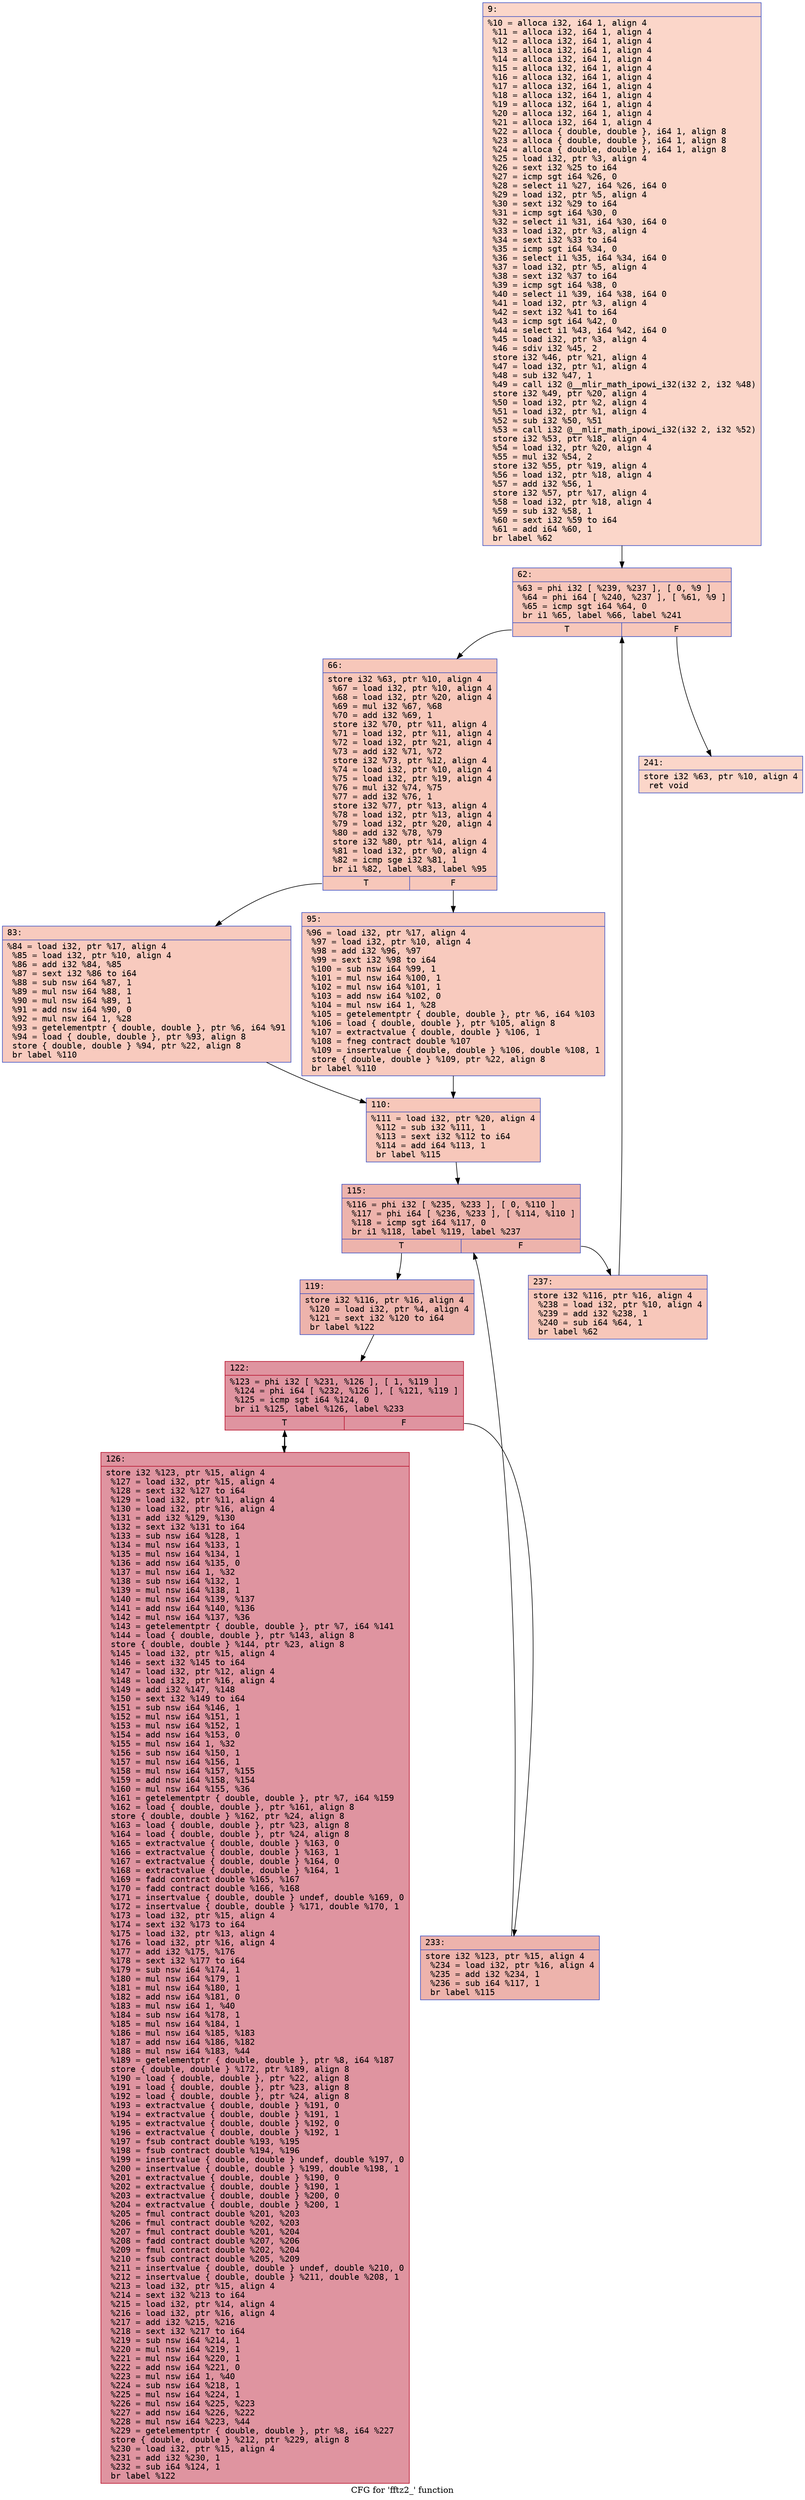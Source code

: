 digraph "CFG for 'fftz2_' function" {
	label="CFG for 'fftz2_' function";

	Node0x55cdf5d7dfa0 [shape=record,color="#3d50c3ff", style=filled, fillcolor="#f6a38570" fontname="Courier",label="{9:\l|  %10 = alloca i32, i64 1, align 4\l  %11 = alloca i32, i64 1, align 4\l  %12 = alloca i32, i64 1, align 4\l  %13 = alloca i32, i64 1, align 4\l  %14 = alloca i32, i64 1, align 4\l  %15 = alloca i32, i64 1, align 4\l  %16 = alloca i32, i64 1, align 4\l  %17 = alloca i32, i64 1, align 4\l  %18 = alloca i32, i64 1, align 4\l  %19 = alloca i32, i64 1, align 4\l  %20 = alloca i32, i64 1, align 4\l  %21 = alloca i32, i64 1, align 4\l  %22 = alloca \{ double, double \}, i64 1, align 8\l  %23 = alloca \{ double, double \}, i64 1, align 8\l  %24 = alloca \{ double, double \}, i64 1, align 8\l  %25 = load i32, ptr %3, align 4\l  %26 = sext i32 %25 to i64\l  %27 = icmp sgt i64 %26, 0\l  %28 = select i1 %27, i64 %26, i64 0\l  %29 = load i32, ptr %5, align 4\l  %30 = sext i32 %29 to i64\l  %31 = icmp sgt i64 %30, 0\l  %32 = select i1 %31, i64 %30, i64 0\l  %33 = load i32, ptr %3, align 4\l  %34 = sext i32 %33 to i64\l  %35 = icmp sgt i64 %34, 0\l  %36 = select i1 %35, i64 %34, i64 0\l  %37 = load i32, ptr %5, align 4\l  %38 = sext i32 %37 to i64\l  %39 = icmp sgt i64 %38, 0\l  %40 = select i1 %39, i64 %38, i64 0\l  %41 = load i32, ptr %3, align 4\l  %42 = sext i32 %41 to i64\l  %43 = icmp sgt i64 %42, 0\l  %44 = select i1 %43, i64 %42, i64 0\l  %45 = load i32, ptr %3, align 4\l  %46 = sdiv i32 %45, 2\l  store i32 %46, ptr %21, align 4\l  %47 = load i32, ptr %1, align 4\l  %48 = sub i32 %47, 1\l  %49 = call i32 @__mlir_math_ipowi_i32(i32 2, i32 %48)\l  store i32 %49, ptr %20, align 4\l  %50 = load i32, ptr %2, align 4\l  %51 = load i32, ptr %1, align 4\l  %52 = sub i32 %50, %51\l  %53 = call i32 @__mlir_math_ipowi_i32(i32 2, i32 %52)\l  store i32 %53, ptr %18, align 4\l  %54 = load i32, ptr %20, align 4\l  %55 = mul i32 %54, 2\l  store i32 %55, ptr %19, align 4\l  %56 = load i32, ptr %18, align 4\l  %57 = add i32 %56, 1\l  store i32 %57, ptr %17, align 4\l  %58 = load i32, ptr %18, align 4\l  %59 = sub i32 %58, 1\l  %60 = sext i32 %59 to i64\l  %61 = add i64 %60, 1\l  br label %62\l}"];
	Node0x55cdf5d7dfa0 -> Node0x55cdf5d80fc0[tooltip="9 -> 62\nProbability 100.00%" ];
	Node0x55cdf5d80fc0 [shape=record,color="#3d50c3ff", style=filled, fillcolor="#ec7f6370" fontname="Courier",label="{62:\l|  %63 = phi i32 [ %239, %237 ], [ 0, %9 ]\l  %64 = phi i64 [ %240, %237 ], [ %61, %9 ]\l  %65 = icmp sgt i64 %64, 0\l  br i1 %65, label %66, label %241\l|{<s0>T|<s1>F}}"];
	Node0x55cdf5d80fc0:s0 -> Node0x55cdf5d812e0[tooltip="62 -> 66\nProbability 96.88%" ];
	Node0x55cdf5d80fc0:s1 -> Node0x55cdf5d81330[tooltip="62 -> 241\nProbability 3.12%" ];
	Node0x55cdf5d812e0 [shape=record,color="#3d50c3ff", style=filled, fillcolor="#ec7f6370" fontname="Courier",label="{66:\l|  store i32 %63, ptr %10, align 4\l  %67 = load i32, ptr %10, align 4\l  %68 = load i32, ptr %20, align 4\l  %69 = mul i32 %67, %68\l  %70 = add i32 %69, 1\l  store i32 %70, ptr %11, align 4\l  %71 = load i32, ptr %11, align 4\l  %72 = load i32, ptr %21, align 4\l  %73 = add i32 %71, %72\l  store i32 %73, ptr %12, align 4\l  %74 = load i32, ptr %10, align 4\l  %75 = load i32, ptr %19, align 4\l  %76 = mul i32 %74, %75\l  %77 = add i32 %76, 1\l  store i32 %77, ptr %13, align 4\l  %78 = load i32, ptr %13, align 4\l  %79 = load i32, ptr %20, align 4\l  %80 = add i32 %78, %79\l  store i32 %80, ptr %14, align 4\l  %81 = load i32, ptr %0, align 4\l  %82 = icmp sge i32 %81, 1\l  br i1 %82, label %83, label %95\l|{<s0>T|<s1>F}}"];
	Node0x55cdf5d812e0:s0 -> Node0x55cdf5d81fc0[tooltip="66 -> 83\nProbability 50.00%" ];
	Node0x55cdf5d812e0:s1 -> Node0x55cdf5d82010[tooltip="66 -> 95\nProbability 50.00%" ];
	Node0x55cdf5d81fc0 [shape=record,color="#3d50c3ff", style=filled, fillcolor="#ef886b70" fontname="Courier",label="{83:\l|  %84 = load i32, ptr %17, align 4\l  %85 = load i32, ptr %10, align 4\l  %86 = add i32 %84, %85\l  %87 = sext i32 %86 to i64\l  %88 = sub nsw i64 %87, 1\l  %89 = mul nsw i64 %88, 1\l  %90 = mul nsw i64 %89, 1\l  %91 = add nsw i64 %90, 0\l  %92 = mul nsw i64 1, %28\l  %93 = getelementptr \{ double, double \}, ptr %6, i64 %91\l  %94 = load \{ double, double \}, ptr %93, align 8\l  store \{ double, double \} %94, ptr %22, align 8\l  br label %110\l}"];
	Node0x55cdf5d81fc0 -> Node0x55cdf5d827a0[tooltip="83 -> 110\nProbability 100.00%" ];
	Node0x55cdf5d82010 [shape=record,color="#3d50c3ff", style=filled, fillcolor="#ef886b70" fontname="Courier",label="{95:\l|  %96 = load i32, ptr %17, align 4\l  %97 = load i32, ptr %10, align 4\l  %98 = add i32 %96, %97\l  %99 = sext i32 %98 to i64\l  %100 = sub nsw i64 %99, 1\l  %101 = mul nsw i64 %100, 1\l  %102 = mul nsw i64 %101, 1\l  %103 = add nsw i64 %102, 0\l  %104 = mul nsw i64 1, %28\l  %105 = getelementptr \{ double, double \}, ptr %6, i64 %103\l  %106 = load \{ double, double \}, ptr %105, align 8\l  %107 = extractvalue \{ double, double \} %106, 1\l  %108 = fneg contract double %107\l  %109 = insertvalue \{ double, double \} %106, double %108, 1\l  store \{ double, double \} %109, ptr %22, align 8\l  br label %110\l}"];
	Node0x55cdf5d82010 -> Node0x55cdf5d827a0[tooltip="95 -> 110\nProbability 100.00%" ];
	Node0x55cdf5d827a0 [shape=record,color="#3d50c3ff", style=filled, fillcolor="#ec7f6370" fontname="Courier",label="{110:\l|  %111 = load i32, ptr %20, align 4\l  %112 = sub i32 %111, 1\l  %113 = sext i32 %112 to i64\l  %114 = add i64 %113, 1\l  br label %115\l}"];
	Node0x55cdf5d827a0 -> Node0x55cdf5d83b20[tooltip="110 -> 115\nProbability 100.00%" ];
	Node0x55cdf5d83b20 [shape=record,color="#3d50c3ff", style=filled, fillcolor="#d6524470" fontname="Courier",label="{115:\l|  %116 = phi i32 [ %235, %233 ], [ 0, %110 ]\l  %117 = phi i64 [ %236, %233 ], [ %114, %110 ]\l  %118 = icmp sgt i64 %117, 0\l  br i1 %118, label %119, label %237\l|{<s0>T|<s1>F}}"];
	Node0x55cdf5d83b20:s0 -> Node0x55cdf5d83e40[tooltip="115 -> 119\nProbability 96.88%" ];
	Node0x55cdf5d83b20:s1 -> Node0x55cdf5d81080[tooltip="115 -> 237\nProbability 3.12%" ];
	Node0x55cdf5d83e40 [shape=record,color="#3d50c3ff", style=filled, fillcolor="#d6524470" fontname="Courier",label="{119:\l|  store i32 %116, ptr %16, align 4\l  %120 = load i32, ptr %4, align 4\l  %121 = sext i32 %120 to i64\l  br label %122\l}"];
	Node0x55cdf5d83e40 -> Node0x55cdf5d840d0[tooltip="119 -> 122\nProbability 100.00%" ];
	Node0x55cdf5d840d0 [shape=record,color="#b70d28ff", style=filled, fillcolor="#b70d2870" fontname="Courier",label="{122:\l|  %123 = phi i32 [ %231, %126 ], [ 1, %119 ]\l  %124 = phi i64 [ %232, %126 ], [ %121, %119 ]\l  %125 = icmp sgt i64 %124, 0\l  br i1 %125, label %126, label %233\l|{<s0>T|<s1>F}}"];
	Node0x55cdf5d840d0:s0 -> Node0x55cdf5d841c0[tooltip="122 -> 126\nProbability 96.88%" ];
	Node0x55cdf5d840d0:s1 -> Node0x55cdf5d83be0[tooltip="122 -> 233\nProbability 3.12%" ];
	Node0x55cdf5d841c0 [shape=record,color="#b70d28ff", style=filled, fillcolor="#b70d2870" fontname="Courier",label="{126:\l|  store i32 %123, ptr %15, align 4\l  %127 = load i32, ptr %15, align 4\l  %128 = sext i32 %127 to i64\l  %129 = load i32, ptr %11, align 4\l  %130 = load i32, ptr %16, align 4\l  %131 = add i32 %129, %130\l  %132 = sext i32 %131 to i64\l  %133 = sub nsw i64 %128, 1\l  %134 = mul nsw i64 %133, 1\l  %135 = mul nsw i64 %134, 1\l  %136 = add nsw i64 %135, 0\l  %137 = mul nsw i64 1, %32\l  %138 = sub nsw i64 %132, 1\l  %139 = mul nsw i64 %138, 1\l  %140 = mul nsw i64 %139, %137\l  %141 = add nsw i64 %140, %136\l  %142 = mul nsw i64 %137, %36\l  %143 = getelementptr \{ double, double \}, ptr %7, i64 %141\l  %144 = load \{ double, double \}, ptr %143, align 8\l  store \{ double, double \} %144, ptr %23, align 8\l  %145 = load i32, ptr %15, align 4\l  %146 = sext i32 %145 to i64\l  %147 = load i32, ptr %12, align 4\l  %148 = load i32, ptr %16, align 4\l  %149 = add i32 %147, %148\l  %150 = sext i32 %149 to i64\l  %151 = sub nsw i64 %146, 1\l  %152 = mul nsw i64 %151, 1\l  %153 = mul nsw i64 %152, 1\l  %154 = add nsw i64 %153, 0\l  %155 = mul nsw i64 1, %32\l  %156 = sub nsw i64 %150, 1\l  %157 = mul nsw i64 %156, 1\l  %158 = mul nsw i64 %157, %155\l  %159 = add nsw i64 %158, %154\l  %160 = mul nsw i64 %155, %36\l  %161 = getelementptr \{ double, double \}, ptr %7, i64 %159\l  %162 = load \{ double, double \}, ptr %161, align 8\l  store \{ double, double \} %162, ptr %24, align 8\l  %163 = load \{ double, double \}, ptr %23, align 8\l  %164 = load \{ double, double \}, ptr %24, align 8\l  %165 = extractvalue \{ double, double \} %163, 0\l  %166 = extractvalue \{ double, double \} %163, 1\l  %167 = extractvalue \{ double, double \} %164, 0\l  %168 = extractvalue \{ double, double \} %164, 1\l  %169 = fadd contract double %165, %167\l  %170 = fadd contract double %166, %168\l  %171 = insertvalue \{ double, double \} undef, double %169, 0\l  %172 = insertvalue \{ double, double \} %171, double %170, 1\l  %173 = load i32, ptr %15, align 4\l  %174 = sext i32 %173 to i64\l  %175 = load i32, ptr %13, align 4\l  %176 = load i32, ptr %16, align 4\l  %177 = add i32 %175, %176\l  %178 = sext i32 %177 to i64\l  %179 = sub nsw i64 %174, 1\l  %180 = mul nsw i64 %179, 1\l  %181 = mul nsw i64 %180, 1\l  %182 = add nsw i64 %181, 0\l  %183 = mul nsw i64 1, %40\l  %184 = sub nsw i64 %178, 1\l  %185 = mul nsw i64 %184, 1\l  %186 = mul nsw i64 %185, %183\l  %187 = add nsw i64 %186, %182\l  %188 = mul nsw i64 %183, %44\l  %189 = getelementptr \{ double, double \}, ptr %8, i64 %187\l  store \{ double, double \} %172, ptr %189, align 8\l  %190 = load \{ double, double \}, ptr %22, align 8\l  %191 = load \{ double, double \}, ptr %23, align 8\l  %192 = load \{ double, double \}, ptr %24, align 8\l  %193 = extractvalue \{ double, double \} %191, 0\l  %194 = extractvalue \{ double, double \} %191, 1\l  %195 = extractvalue \{ double, double \} %192, 0\l  %196 = extractvalue \{ double, double \} %192, 1\l  %197 = fsub contract double %193, %195\l  %198 = fsub contract double %194, %196\l  %199 = insertvalue \{ double, double \} undef, double %197, 0\l  %200 = insertvalue \{ double, double \} %199, double %198, 1\l  %201 = extractvalue \{ double, double \} %190, 0\l  %202 = extractvalue \{ double, double \} %190, 1\l  %203 = extractvalue \{ double, double \} %200, 0\l  %204 = extractvalue \{ double, double \} %200, 1\l  %205 = fmul contract double %201, %203\l  %206 = fmul contract double %202, %203\l  %207 = fmul contract double %201, %204\l  %208 = fadd contract double %207, %206\l  %209 = fmul contract double %202, %204\l  %210 = fsub contract double %205, %209\l  %211 = insertvalue \{ double, double \} undef, double %210, 0\l  %212 = insertvalue \{ double, double \} %211, double %208, 1\l  %213 = load i32, ptr %15, align 4\l  %214 = sext i32 %213 to i64\l  %215 = load i32, ptr %14, align 4\l  %216 = load i32, ptr %16, align 4\l  %217 = add i32 %215, %216\l  %218 = sext i32 %217 to i64\l  %219 = sub nsw i64 %214, 1\l  %220 = mul nsw i64 %219, 1\l  %221 = mul nsw i64 %220, 1\l  %222 = add nsw i64 %221, 0\l  %223 = mul nsw i64 1, %40\l  %224 = sub nsw i64 %218, 1\l  %225 = mul nsw i64 %224, 1\l  %226 = mul nsw i64 %225, %223\l  %227 = add nsw i64 %226, %222\l  %228 = mul nsw i64 %223, %44\l  %229 = getelementptr \{ double, double \}, ptr %8, i64 %227\l  store \{ double, double \} %212, ptr %229, align 8\l  %230 = load i32, ptr %15, align 4\l  %231 = add i32 %230, 1\l  %232 = sub i64 %124, 1\l  br label %122\l}"];
	Node0x55cdf5d841c0 -> Node0x55cdf5d840d0[tooltip="126 -> 122\nProbability 100.00%" ];
	Node0x55cdf5d83be0 [shape=record,color="#3d50c3ff", style=filled, fillcolor="#d6524470" fontname="Courier",label="{233:\l|  store i32 %123, ptr %15, align 4\l  %234 = load i32, ptr %16, align 4\l  %235 = add i32 %234, 1\l  %236 = sub i64 %117, 1\l  br label %115\l}"];
	Node0x55cdf5d83be0 -> Node0x55cdf5d83b20[tooltip="233 -> 115\nProbability 100.00%" ];
	Node0x55cdf5d81080 [shape=record,color="#3d50c3ff", style=filled, fillcolor="#ec7f6370" fontname="Courier",label="{237:\l|  store i32 %116, ptr %16, align 4\l  %238 = load i32, ptr %10, align 4\l  %239 = add i32 %238, 1\l  %240 = sub i64 %64, 1\l  br label %62\l}"];
	Node0x55cdf5d81080 -> Node0x55cdf5d80fc0[tooltip="237 -> 62\nProbability 100.00%" ];
	Node0x55cdf5d81330 [shape=record,color="#3d50c3ff", style=filled, fillcolor="#f6a38570" fontname="Courier",label="{241:\l|  store i32 %63, ptr %10, align 4\l  ret void\l}"];
}
